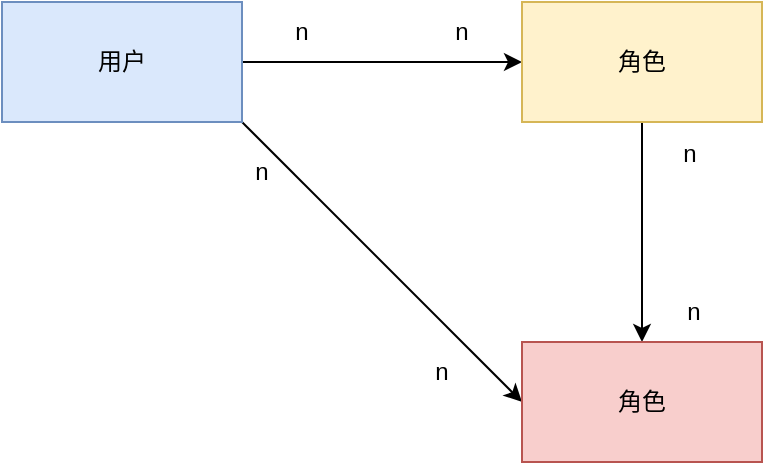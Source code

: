<mxfile version="18.0.0" type="github">
  <diagram id="ljR0NQNfMRtCoDziDV-f" name="第 1 页">
    <mxGraphModel dx="1422" dy="762" grid="1" gridSize="10" guides="1" tooltips="1" connect="1" arrows="1" fold="1" page="1" pageScale="1" pageWidth="827" pageHeight="1169" math="0" shadow="0">
      <root>
        <mxCell id="0" />
        <mxCell id="1" parent="0" />
        <mxCell id="6AN0vaIcjuUPwGjrLOBM-3" value="" style="edgeStyle=orthogonalEdgeStyle;rounded=0;orthogonalLoop=1;jettySize=auto;html=1;" edge="1" parent="1" source="6AN0vaIcjuUPwGjrLOBM-1" target="6AN0vaIcjuUPwGjrLOBM-2">
          <mxGeometry relative="1" as="geometry" />
        </mxCell>
        <mxCell id="6AN0vaIcjuUPwGjrLOBM-13" style="rounded=0;orthogonalLoop=1;jettySize=auto;html=1;exitX=1;exitY=1;exitDx=0;exitDy=0;entryX=0;entryY=0.5;entryDx=0;entryDy=0;" edge="1" parent="1" source="6AN0vaIcjuUPwGjrLOBM-1" target="6AN0vaIcjuUPwGjrLOBM-10">
          <mxGeometry relative="1" as="geometry" />
        </mxCell>
        <mxCell id="6AN0vaIcjuUPwGjrLOBM-1" value="用户" style="rounded=0;whiteSpace=wrap;html=1;fillColor=#dae8fc;strokeColor=#6c8ebf;" vertex="1" parent="1">
          <mxGeometry x="150" y="200" width="120" height="60" as="geometry" />
        </mxCell>
        <mxCell id="6AN0vaIcjuUPwGjrLOBM-11" value="" style="edgeStyle=orthogonalEdgeStyle;rounded=0;orthogonalLoop=1;jettySize=auto;html=1;" edge="1" parent="1" source="6AN0vaIcjuUPwGjrLOBM-2" target="6AN0vaIcjuUPwGjrLOBM-10">
          <mxGeometry relative="1" as="geometry" />
        </mxCell>
        <mxCell id="6AN0vaIcjuUPwGjrLOBM-2" value="角色" style="rounded=0;whiteSpace=wrap;html=1;fillColor=#fff2cc;strokeColor=#d6b656;" vertex="1" parent="1">
          <mxGeometry x="410" y="200" width="120" height="60" as="geometry" />
        </mxCell>
        <mxCell id="6AN0vaIcjuUPwGjrLOBM-6" value="n" style="text;html=1;strokeColor=none;fillColor=none;align=center;verticalAlign=middle;whiteSpace=wrap;rounded=0;" vertex="1" parent="1">
          <mxGeometry x="270" y="200" width="60" height="30" as="geometry" />
        </mxCell>
        <mxCell id="6AN0vaIcjuUPwGjrLOBM-7" value="n" style="text;html=1;strokeColor=none;fillColor=none;align=center;verticalAlign=middle;whiteSpace=wrap;rounded=0;" vertex="1" parent="1">
          <mxGeometry x="350" y="200" width="60" height="30" as="geometry" />
        </mxCell>
        <mxCell id="6AN0vaIcjuUPwGjrLOBM-10" value="角色" style="rounded=0;whiteSpace=wrap;html=1;fillColor=#f8cecc;strokeColor=#b85450;" vertex="1" parent="1">
          <mxGeometry x="410" y="370" width="120" height="60" as="geometry" />
        </mxCell>
        <mxCell id="6AN0vaIcjuUPwGjrLOBM-14" value="n" style="text;html=1;strokeColor=none;fillColor=none;align=center;verticalAlign=middle;whiteSpace=wrap;rounded=0;" vertex="1" parent="1">
          <mxGeometry x="250" y="270" width="60" height="30" as="geometry" />
        </mxCell>
        <mxCell id="6AN0vaIcjuUPwGjrLOBM-15" value="n" style="text;html=1;strokeColor=none;fillColor=none;align=center;verticalAlign=middle;whiteSpace=wrap;rounded=0;" vertex="1" parent="1">
          <mxGeometry x="340" y="370" width="60" height="30" as="geometry" />
        </mxCell>
        <mxCell id="6AN0vaIcjuUPwGjrLOBM-19" value="n" style="text;html=1;strokeColor=none;fillColor=none;align=center;verticalAlign=middle;whiteSpace=wrap;rounded=0;" vertex="1" parent="1">
          <mxGeometry x="464" y="261" width="60" height="30" as="geometry" />
        </mxCell>
        <mxCell id="6AN0vaIcjuUPwGjrLOBM-20" value="n" style="text;html=1;strokeColor=none;fillColor=none;align=center;verticalAlign=middle;whiteSpace=wrap;rounded=0;" vertex="1" parent="1">
          <mxGeometry x="466" y="340" width="60" height="30" as="geometry" />
        </mxCell>
      </root>
    </mxGraphModel>
  </diagram>
</mxfile>
